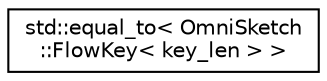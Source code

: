 digraph "Graphical Class Hierarchy"
{
 // LATEX_PDF_SIZE
  edge [fontname="Helvetica",fontsize="10",labelfontname="Helvetica",labelfontsize="10"];
  node [fontname="Helvetica",fontsize="10",shape=record];
  rankdir="LR";
  Node0 [label="std::equal_to\< OmniSketch\l::FlowKey\< key_len \> \>",height=0.2,width=0.4,color="black", fillcolor="white", style="filled",URL="$structstd_1_1equal__to_3_01_omni_sketch_1_1_flow_key_3_01key__len_01_4_01_4.html",tooltip="Compare if two flowkeys equal."];
}
